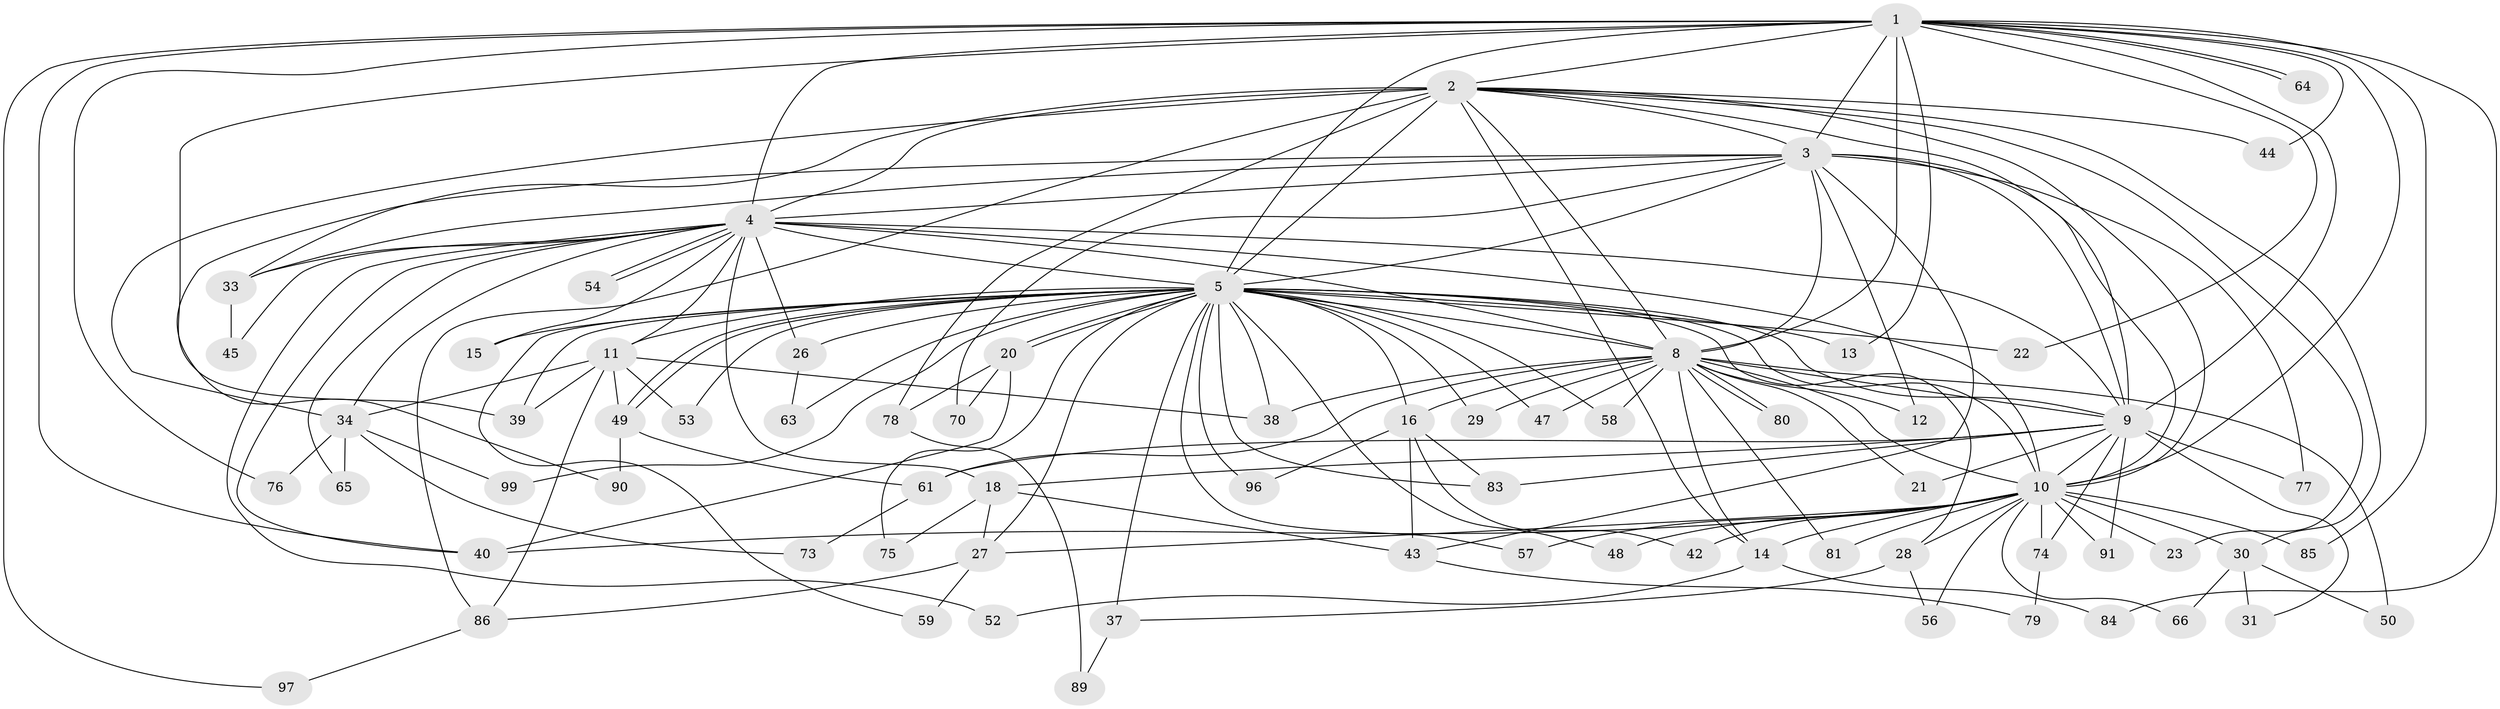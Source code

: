 // original degree distribution, {21: 0.010101010101010102, 17: 0.010101010101010102, 16: 0.010101010101010102, 19: 0.020202020202020204, 33: 0.010101010101010102, 13: 0.010101010101010102, 20: 0.010101010101010102, 18: 0.010101010101010102, 26: 0.010101010101010102, 8: 0.010101010101010102, 3: 0.16161616161616163, 2: 0.5656565656565656, 5: 0.06060606060606061, 6: 0.030303030303030304, 4: 0.0707070707070707}
// Generated by graph-tools (version 1.1) at 2025/11/02/27/25 16:11:03]
// undirected, 71 vertices, 167 edges
graph export_dot {
graph [start="1"]
  node [color=gray90,style=filled];
  1 [super="+72"];
  2 [super="+41"];
  3 [super="+92"];
  4 [super="+7"];
  5 [super="+6"];
  8 [super="+17"];
  9 [super="+25"];
  10 [super="+32"];
  11 [super="+88"];
  12;
  13;
  14 [super="+94"];
  15;
  16 [super="+19"];
  18 [super="+24"];
  20 [super="+82"];
  21;
  22 [super="+60"];
  23;
  26 [super="+69"];
  27 [super="+35"];
  28;
  29;
  30;
  31;
  33 [super="+36"];
  34 [super="+51"];
  37;
  38 [super="+62"];
  39;
  40 [super="+46"];
  42 [super="+95"];
  43 [super="+55"];
  44;
  45;
  47;
  48;
  49 [super="+67"];
  50;
  52;
  53;
  54;
  56;
  57;
  58;
  59 [super="+68"];
  61 [super="+71"];
  63 [super="+98"];
  64;
  65;
  66;
  70;
  73;
  74;
  75;
  76;
  77;
  78;
  79;
  80;
  81;
  83 [super="+87"];
  84;
  85;
  86 [super="+93"];
  89;
  90;
  91;
  96;
  97;
  99;
  1 -- 2;
  1 -- 3;
  1 -- 4 [weight=2];
  1 -- 5 [weight=2];
  1 -- 8 [weight=2];
  1 -- 9;
  1 -- 10;
  1 -- 13;
  1 -- 22;
  1 -- 39;
  1 -- 40;
  1 -- 44;
  1 -- 64;
  1 -- 64;
  1 -- 76;
  1 -- 84;
  1 -- 85;
  1 -- 97;
  2 -- 3;
  2 -- 4 [weight=2];
  2 -- 5 [weight=3];
  2 -- 8;
  2 -- 9;
  2 -- 10;
  2 -- 23;
  2 -- 30;
  2 -- 33;
  2 -- 34;
  2 -- 44;
  2 -- 86;
  2 -- 78;
  2 -- 14;
  3 -- 4 [weight=2];
  3 -- 5 [weight=3];
  3 -- 8;
  3 -- 9;
  3 -- 10;
  3 -- 12;
  3 -- 33;
  3 -- 70;
  3 -- 77;
  3 -- 90;
  3 -- 43;
  4 -- 5 [weight=4];
  4 -- 8 [weight=2];
  4 -- 9 [weight=2];
  4 -- 10 [weight=3];
  4 -- 11;
  4 -- 18 [weight=2];
  4 -- 26;
  4 -- 40;
  4 -- 45;
  4 -- 54;
  4 -- 54;
  4 -- 34;
  4 -- 65;
  4 -- 15;
  4 -- 52;
  4 -- 33;
  5 -- 8 [weight=2];
  5 -- 9 [weight=3];
  5 -- 10 [weight=2];
  5 -- 11;
  5 -- 15;
  5 -- 16 [weight=2];
  5 -- 20;
  5 -- 20;
  5 -- 26 [weight=2];
  5 -- 29;
  5 -- 37;
  5 -- 38;
  5 -- 39;
  5 -- 49;
  5 -- 49;
  5 -- 53;
  5 -- 63 [weight=2];
  5 -- 75;
  5 -- 83;
  5 -- 96;
  5 -- 99;
  5 -- 13;
  5 -- 22 [weight=2];
  5 -- 28;
  5 -- 47;
  5 -- 48;
  5 -- 57;
  5 -- 58;
  5 -- 27;
  5 -- 59;
  8 -- 9;
  8 -- 10;
  8 -- 12 [weight=2];
  8 -- 14;
  8 -- 16;
  8 -- 21;
  8 -- 29;
  8 -- 58;
  8 -- 80;
  8 -- 80;
  8 -- 81;
  8 -- 50;
  8 -- 61;
  8 -- 47;
  8 -- 38;
  9 -- 10;
  9 -- 21;
  9 -- 31;
  9 -- 74;
  9 -- 77;
  9 -- 83;
  9 -- 91;
  9 -- 61;
  9 -- 18;
  10 -- 14;
  10 -- 23;
  10 -- 27;
  10 -- 28;
  10 -- 30;
  10 -- 42 [weight=2];
  10 -- 48;
  10 -- 56;
  10 -- 57;
  10 -- 66;
  10 -- 74;
  10 -- 81;
  10 -- 85;
  10 -- 91;
  10 -- 40;
  11 -- 34;
  11 -- 38;
  11 -- 53;
  11 -- 86;
  11 -- 39;
  11 -- 49;
  14 -- 52;
  14 -- 84;
  16 -- 42;
  16 -- 96;
  16 -- 43;
  16 -- 83;
  18 -- 27;
  18 -- 43;
  18 -- 75;
  20 -- 70;
  20 -- 78;
  20 -- 40;
  26 -- 63;
  27 -- 59 [weight=2];
  27 -- 86;
  28 -- 37;
  28 -- 56;
  30 -- 31;
  30 -- 50;
  30 -- 66;
  33 -- 45;
  34 -- 65;
  34 -- 73;
  34 -- 99;
  34 -- 76;
  37 -- 89;
  43 -- 79;
  49 -- 61;
  49 -- 90;
  61 -- 73;
  74 -- 79;
  78 -- 89;
  86 -- 97;
}
